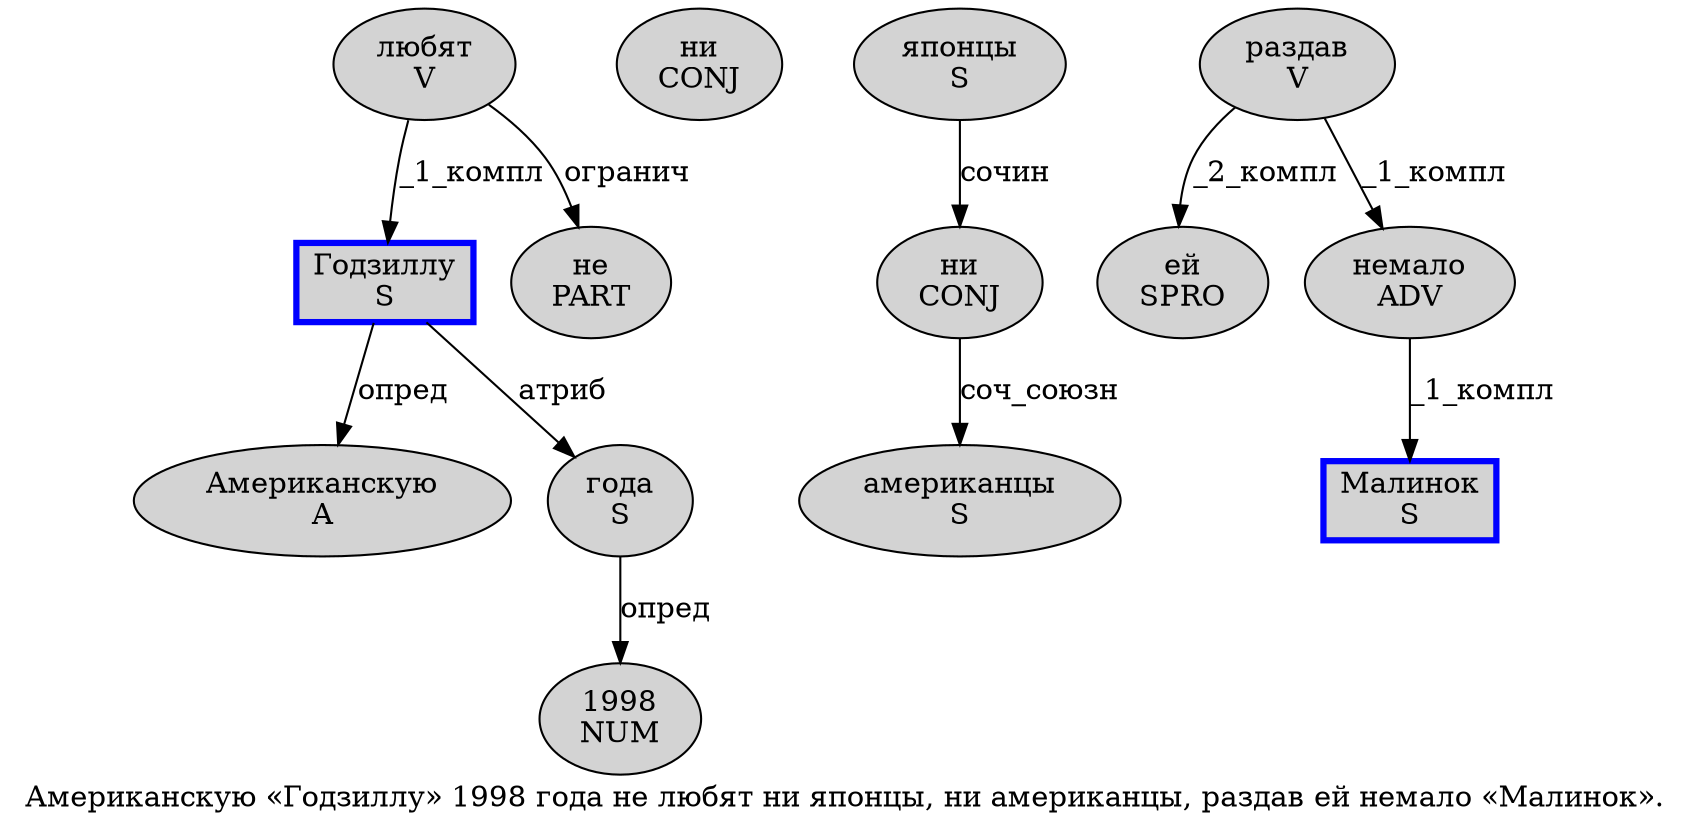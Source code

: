 digraph SENTENCE_4439 {
	graph [label="Американскую «Годзиллу» 1998 года не любят ни японцы, ни американцы, раздав ей немало «Малинок»."]
	node [style=filled]
		0 [label="Американскую
A" color="" fillcolor=lightgray penwidth=1 shape=ellipse]
		2 [label="Годзиллу
S" color=blue fillcolor=lightgray penwidth=3 shape=box]
		4 [label="1998
NUM" color="" fillcolor=lightgray penwidth=1 shape=ellipse]
		5 [label="года
S" color="" fillcolor=lightgray penwidth=1 shape=ellipse]
		6 [label="не
PART" color="" fillcolor=lightgray penwidth=1 shape=ellipse]
		7 [label="любят
V" color="" fillcolor=lightgray penwidth=1 shape=ellipse]
		8 [label="ни
CONJ" color="" fillcolor=lightgray penwidth=1 shape=ellipse]
		9 [label="японцы
S" color="" fillcolor=lightgray penwidth=1 shape=ellipse]
		11 [label="ни
CONJ" color="" fillcolor=lightgray penwidth=1 shape=ellipse]
		12 [label="американцы
S" color="" fillcolor=lightgray penwidth=1 shape=ellipse]
		14 [label="раздав
V" color="" fillcolor=lightgray penwidth=1 shape=ellipse]
		15 [label="ей
SPRO" color="" fillcolor=lightgray penwidth=1 shape=ellipse]
		16 [label="немало
ADV" color="" fillcolor=lightgray penwidth=1 shape=ellipse]
		18 [label="Малинок
S" color=blue fillcolor=lightgray penwidth=3 shape=box]
			9 -> 11 [label="сочин"]
			14 -> 15 [label="_2_компл"]
			14 -> 16 [label="_1_компл"]
			7 -> 2 [label="_1_компл"]
			7 -> 6 [label="огранич"]
			5 -> 4 [label="опред"]
			11 -> 12 [label="соч_союзн"]
			16 -> 18 [label="_1_компл"]
			2 -> 0 [label="опред"]
			2 -> 5 [label="атриб"]
}
